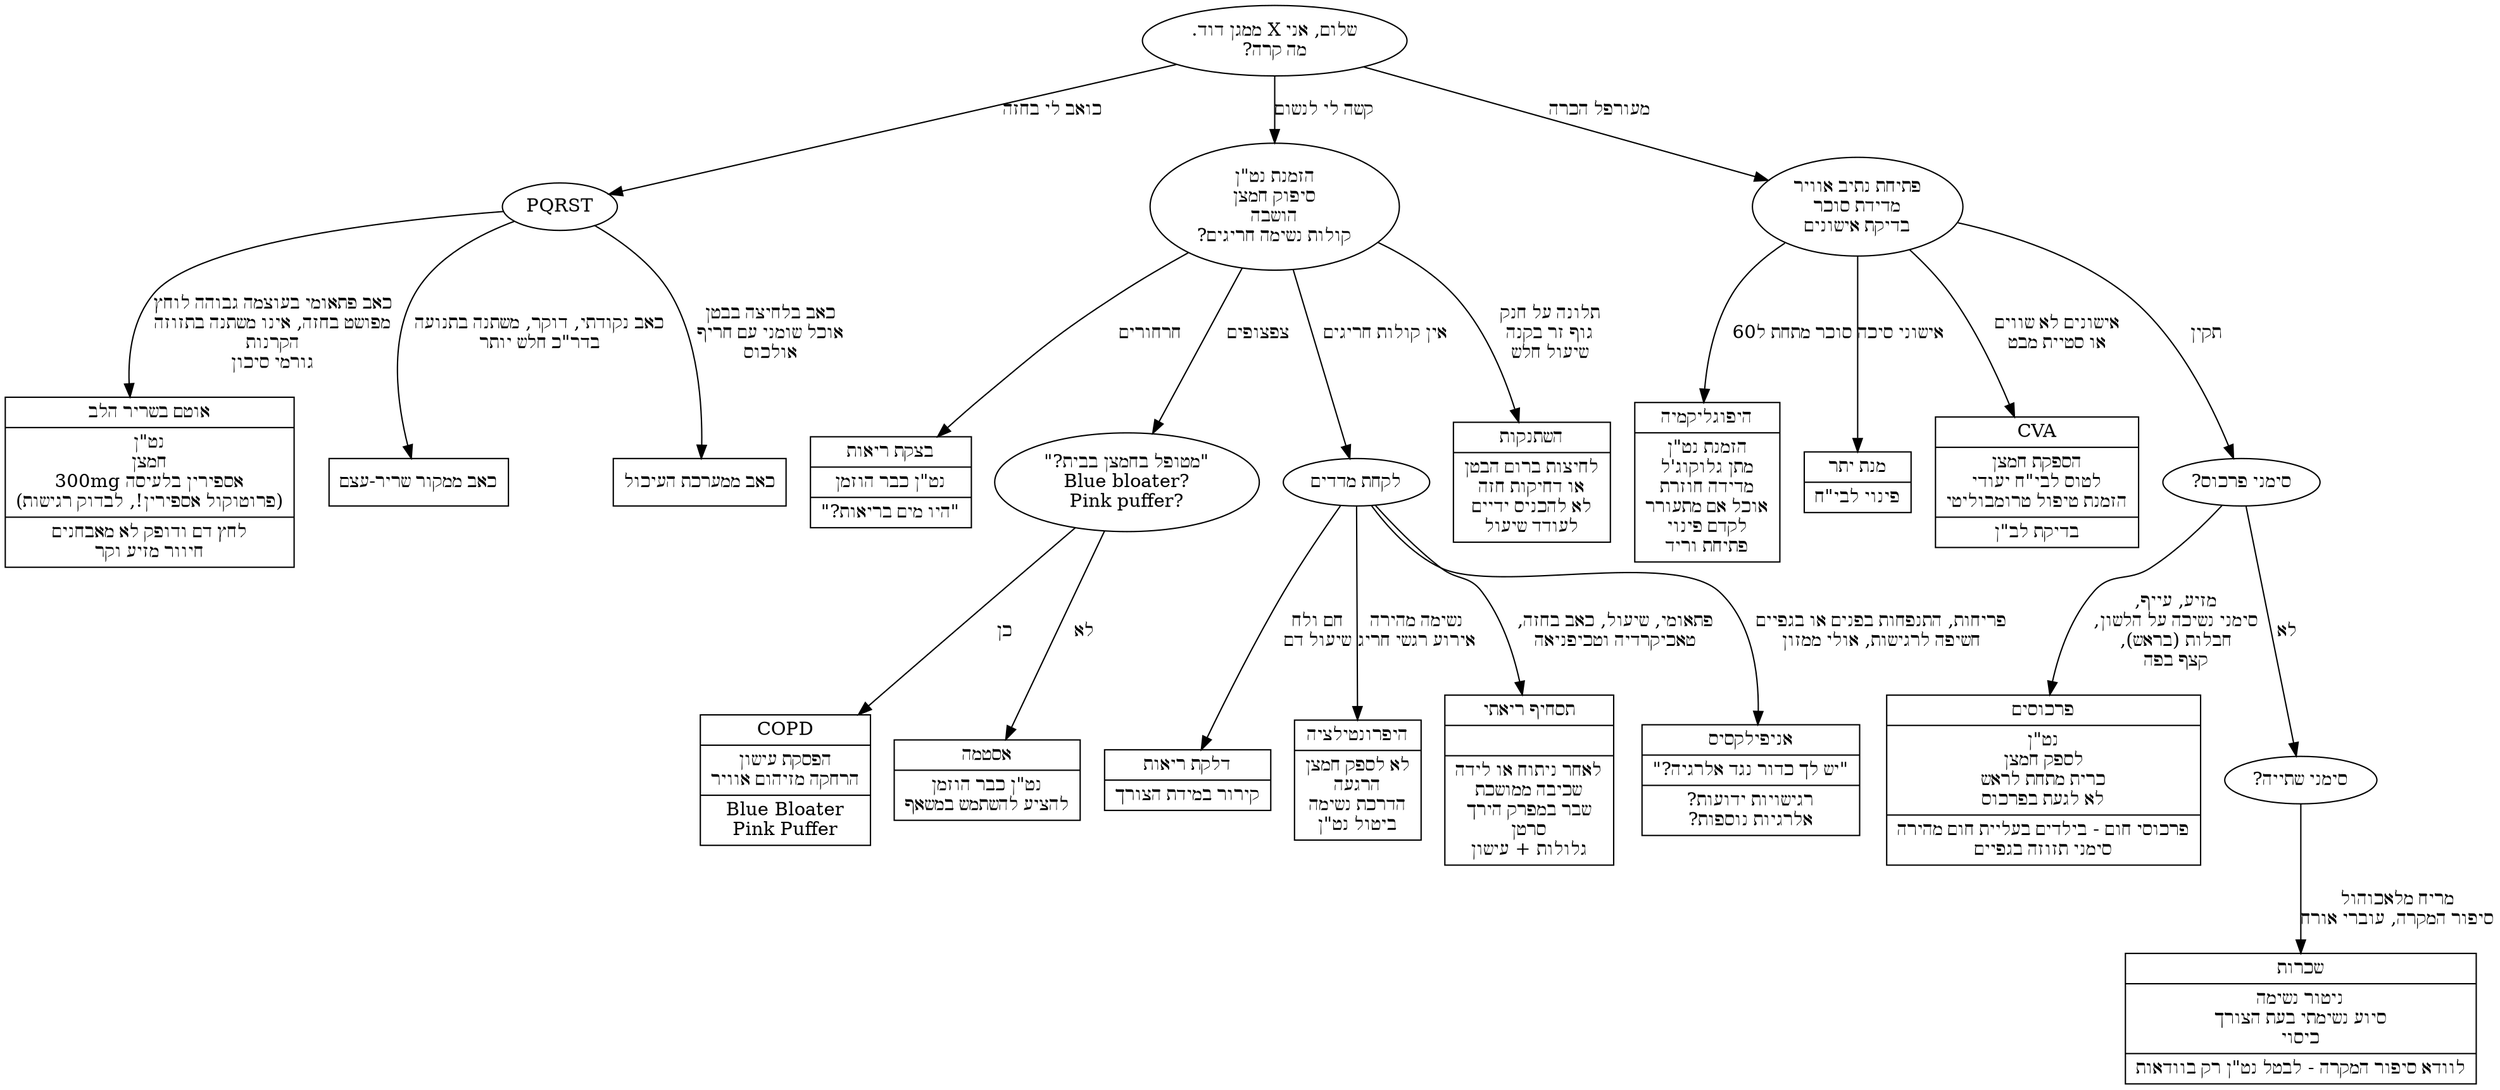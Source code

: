 digraph g {
	"hello" -> "pqrst" [ label="כואב לי בחזה" ];
	"hello" -> "cant breathe" [ label="קשה לי לנשום" ];
	"hello" -> "not conscious" [ label="מעורפל הכרה" ];

	"not conscious" -> "hypoglicemia" [ label="סוכר מתחת ל60" ];
	"not conscious" -> "overdose" [ label="אישוני סיכה" ];
	"not conscious" -> "cva" [ label="אישונים לא שווים\nאו סטיית מבט" ];
	"not conscious" -> "seizure signs" [ label="תקין" ];

	"seizure signs" -> "seizures" [ label="מזיע, עייף,\nסימני נשיכה על הלשון,\nחבלות (בראש),\nקצף בפה" ];
	"seizure signs" -> "alcohol signs" [ label="לא" ];

	"alcohol signs" -> "drunk" [ label="מריח מלאכוהול\nסיפור המקרה, עוברי אורח" ];

	"cant breathe" -> "pulmunary edema" [ label="חרחורים" ];
	"cant breathe" -> "squeaking" [ label="צפצופים" ];
	"cant breathe" -> "cant breathe, no sounds" [ label="אין קולות חריגים" ];
	"cant breathe" -> "asphixation" [ label="תלונה על חנק\nגוף זר בקנה\nשיעול חלש" ];

	"squeaking" -> "COPD" [ label="כן" ];
	"squeaking" -> "astma" [ label="לא" ];

	"cant breathe, no sounds" -> "pneumonia" [ label="חם ולח\nשיעול דם" ];
	"cant breathe, no sounds" -> "hyperventilation" [ label="נשימה מהירה\nאירוע רגשי חריג\n" ];
	"cant breathe, no sounds" -> "pulmunary embolism" [ label="פתאומי, שיעול, כאב בחזה,\nטאכיקרדיה וטכיפניאה" ];
	"cant breathe, no sounds" -> "aniphilaxis" [ label="פריחות, התנפחות בפנים או בגפיים\nחשיפה לרגישות, אולי ממזון" ];

	"pqrst" -> "mi" [ label="כאב פתאומי בעוצמה גבוהה לוחץ\nמפושט בחזה, אינו משתנה בתזוזה\nהקרנות\nגורמי סיכון" ];
	"pqrst" -> "muscoskeletal" [ label="כאב נקודתי, דוקר, משתנה בתנועה\nבדר\"כ חלש יותר" ];
	"pqrst" -> "gastrointensinal" [ label="כאב בלחיצה בבטן\nאוכל שומני עם חריף\nאולכוס" ];

	"hello" [ label="שלום, אני X ממגן דוד.\nמה קרה?" ];
	"cant breathe" [ label="הזמנת נט\"ן\nסיפוק חמצן\nהושבה\nקולות נשימה חריגים?" ];
	"not conscious" [ label="פתיחת נתיב אוויר\nמדידת סוכר\nבדיקת אישונים" ]; 
	"squeaking" [ label="\"מטופל בחמצן בבית?\"\nBlue bloater?\nPink puffer?" ];
	"cant breathe, no sounds" [ label="לקחת מדדים" ];
	"seizure signs" [ label="סימני פרכוס?" ];
	"alcohol signs" [ label="סימני שתייה?" ];
	"pqrst" [ label="PQRST" ];

	"hypoglicemia" [ shape=record label="{היפוגליקמיה|הזמנת נט\"ן\nמתן גלוקוג'ל\nמדידה חוזרת\nאוכל אם מתעורר\nלקדם פינוי\nפתיחת וריד}" ];
	"cva" [ shape=record label="{CVA|הספקת חמצן\nלטוס לבי\"ח יעודי\nהזמנת טיפול טרומבוליטי|בדיקת לב\"ן}" ];
	"overdose" [ shape=record label="{מנת יתר|פינוי לבי\"ח}" ];
	"pulmunary edema" [ shape=record label="{בצקת ריאות|נט\"ן כבר הוזמן|\"היו מים בריאות?\"}" ];
	"astma" [ shape=record label="{אסטמה|נט\"ן כבר הוזמן\nלהציע להשתמש במשאף}" ];
	"COPD" [ shape=record label="{COPD|הפסקת עישון\nהרחקה מזיהום אוויר|Blue Bloater\nPink Puffer}" ];
	"pneumonia" [ shape=record label="{דלקת ריאות|קירור במידת הצורך}" ];
	"pulmunary embolism" [ shape=record label="{תסחיף ריאתי||לאחר ניתוח או לידה\nשכיבה ממושכת\nשבר במפרק הירך\nסרטן\nגלולות + עישון}" ];
	"hyperventilation" [ shape=record label="{היפרונטילציה|לא לספק חמצן\nהרגעה\nהדרכת נשימה\nביטול נט\"ן}" ];

	"aniphilaxis" [ shape=record label="{אניפילקסיס|\"יש לך כדור נגד אלרגיה?\"|רגישויות ידועות?\nאלרגיות נוספות?}" ];
	"seizures" [ shape=record label="{פרכוסים|נט\"ן\nלספק חמצן\nכרית מתחת לראש\nלא לגעת בפרכוס|פרכוסי חום - בילדים בעליית חום מהירה\nסימני תזוזה בגפיים}" ];
	"drunk" [ shape=record label="{שכרות|ניטור נשימה\nסיוע נשימתי בעת הצורך\nכיסוי|לוודא סיפור המקרה - לבטל נט\"ן רק בוודאות}" ];
	"asphixation" [ shape=record label="{השתנקות|לחיצות ברום הבטן\nאו דחיקות חזה\nלא להכניס ידיים\nלעודד שיעול}" ];
	"mi" [ shape=record label="{אוטם בשריר הלב|נט\"ן\nחמצן\n300mg אספירין בלעיסה\n(פרוטוקול אספירין!, לבדוק רגישות)|לחץ דם ודופק לא מאבחנים\nחיוור מזיע וקר}" ];
	"muscoskeletal" [ shape=record label="{כאב ממקור שריר-עצם}" ];
	"gastrointensinal" [ shape=record label="{כאב ממערכת העיכול}" ];

}
